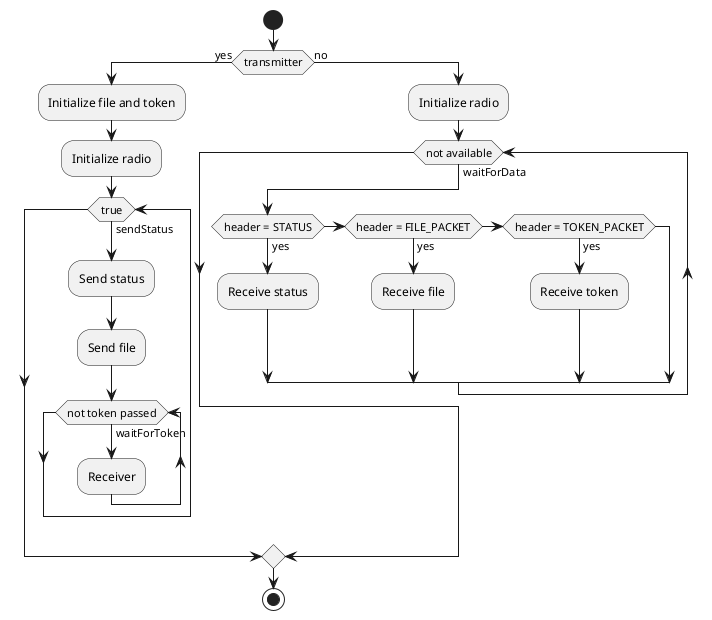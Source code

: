 @startuml

start

if (transmitter) then (yes)
  :Initialize file and token;
  :Initialize radio;
  while (true) is (sendStatus)
    :Send status;
    :Send file;
    while (not token passed) is (waitForToken)
      :Receiver;
    endwhile
  endwhile
else (no)
  :Initialize radio;
  while (not available) is (waitForData)
    if (header = STATUS) then (yes)
      :Receive status;
    elseif (header = FILE_PACKET) then (yes)
      :Receive file;
    elseif (header = TOKEN_PACKET) then (yes)
      :Receive token;
    endif
  endwhile
endif

stop

@enduml

